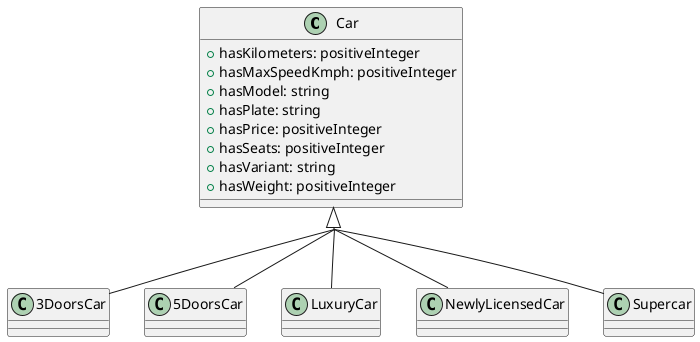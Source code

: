 @startuml
skinparam groupInheritance 2

class Car {
    + hasKilometers: positiveInteger
    + hasMaxSpeedKmph: positiveInteger
    + hasModel: string
    + hasPlate: string
    + hasPrice: positiveInteger
    + hasSeats: positiveInteger
    + hasVariant: string
    + hasWeight: positiveInteger
}

class 3DoorsCar
class 5DoorsCar
class LuxuryCar
class NewlyLicensedCar
class Supercar

Car <|-- 3DoorsCar
Car <|-- 5DoorsCar
Car <|-- LuxuryCar
Car <|-- NewlyLicensedCar
Car <|-- Supercar

@enduml